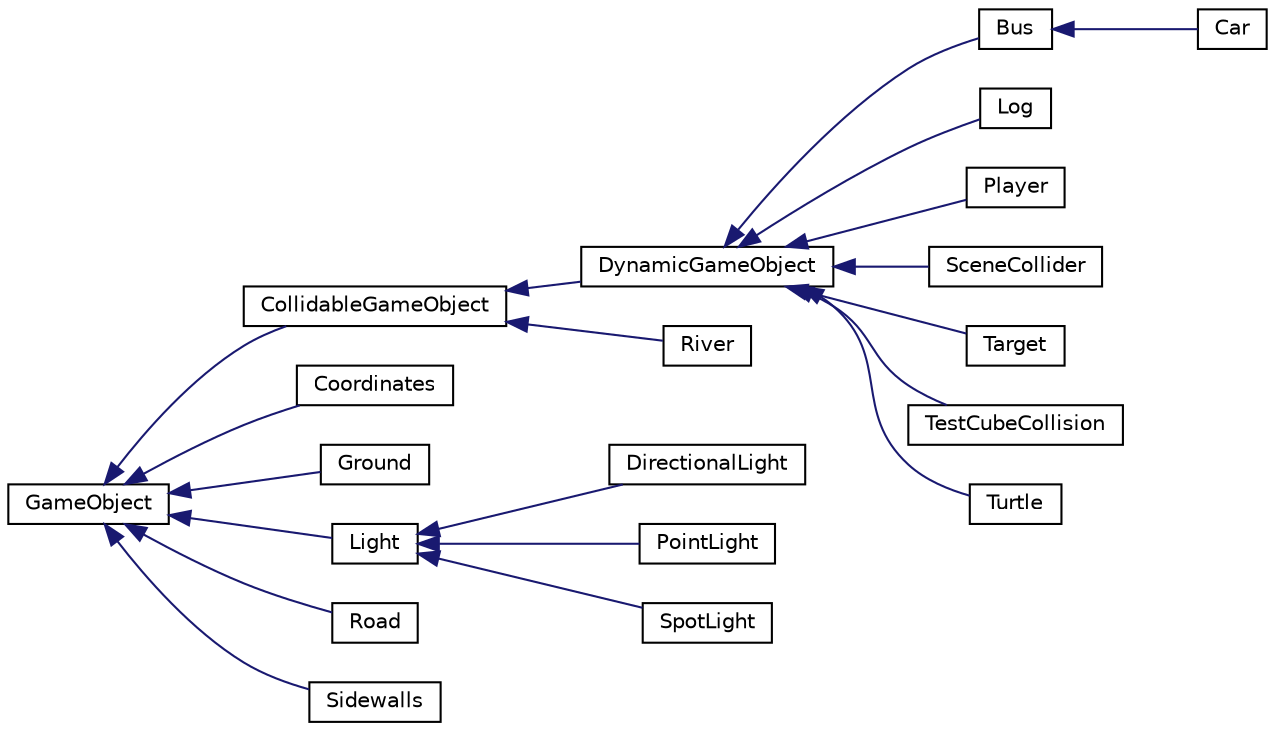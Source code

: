 digraph "Graphical Class Hierarchy"
{
  edge [fontname="Helvetica",fontsize="10",labelfontname="Helvetica",labelfontsize="10"];
  node [fontname="Helvetica",fontsize="10",shape=record];
  rankdir="LR";
  Node0 [label="GameObject",height=0.2,width=0.4,color="black", fillcolor="white", style="filled",URL="$class_game_object.html"];
  Node0 -> Node1 [dir="back",color="midnightblue",fontsize="10",style="solid",fontname="Helvetica"];
  Node1 [label="CollidableGameObject",height=0.2,width=0.4,color="black", fillcolor="white", style="filled",URL="$class_collidable_game_object.html"];
  Node1 -> Node2 [dir="back",color="midnightblue",fontsize="10",style="solid",fontname="Helvetica"];
  Node2 [label="DynamicGameObject",height=0.2,width=0.4,color="black", fillcolor="white", style="filled",URL="$class_dynamic_game_object.html"];
  Node2 -> Node3 [dir="back",color="midnightblue",fontsize="10",style="solid",fontname="Helvetica"];
  Node3 [label="Bus",height=0.2,width=0.4,color="black", fillcolor="white", style="filled",URL="$class_bus.html"];
  Node3 -> Node4 [dir="back",color="midnightblue",fontsize="10",style="solid",fontname="Helvetica"];
  Node4 [label="Car",height=0.2,width=0.4,color="black", fillcolor="white", style="filled",URL="$class_car.html"];
  Node2 -> Node5 [dir="back",color="midnightblue",fontsize="10",style="solid",fontname="Helvetica"];
  Node5 [label="Log",height=0.2,width=0.4,color="black", fillcolor="white", style="filled",URL="$class_log.html"];
  Node2 -> Node6 [dir="back",color="midnightblue",fontsize="10",style="solid",fontname="Helvetica"];
  Node6 [label="Player",height=0.2,width=0.4,color="black", fillcolor="white", style="filled",URL="$class_player.html"];
  Node2 -> Node7 [dir="back",color="midnightblue",fontsize="10",style="solid",fontname="Helvetica"];
  Node7 [label="SceneCollider",height=0.2,width=0.4,color="black", fillcolor="white", style="filled",URL="$class_scene_collider.html"];
  Node2 -> Node8 [dir="back",color="midnightblue",fontsize="10",style="solid",fontname="Helvetica"];
  Node8 [label="Target",height=0.2,width=0.4,color="black", fillcolor="white", style="filled",URL="$class_target.html"];
  Node2 -> Node9 [dir="back",color="midnightblue",fontsize="10",style="solid",fontname="Helvetica"];
  Node9 [label="TestCubeCollision",height=0.2,width=0.4,color="black", fillcolor="white", style="filled",URL="$class_test_cube_collision.html"];
  Node2 -> Node10 [dir="back",color="midnightblue",fontsize="10",style="solid",fontname="Helvetica"];
  Node10 [label="Turtle",height=0.2,width=0.4,color="black", fillcolor="white", style="filled",URL="$class_turtle.html"];
  Node1 -> Node11 [dir="back",color="midnightblue",fontsize="10",style="solid",fontname="Helvetica"];
  Node11 [label="River",height=0.2,width=0.4,color="black", fillcolor="white", style="filled",URL="$class_river.html"];
  Node0 -> Node12 [dir="back",color="midnightblue",fontsize="10",style="solid",fontname="Helvetica"];
  Node12 [label="Coordinates",height=0.2,width=0.4,color="black", fillcolor="white", style="filled",URL="$class_coordinates.html"];
  Node0 -> Node13 [dir="back",color="midnightblue",fontsize="10",style="solid",fontname="Helvetica"];
  Node13 [label="Ground",height=0.2,width=0.4,color="black", fillcolor="white", style="filled",URL="$class_ground.html"];
  Node0 -> Node14 [dir="back",color="midnightblue",fontsize="10",style="solid",fontname="Helvetica"];
  Node14 [label="Light",height=0.2,width=0.4,color="black", fillcolor="white", style="filled",URL="$class_light.html"];
  Node14 -> Node15 [dir="back",color="midnightblue",fontsize="10",style="solid",fontname="Helvetica"];
  Node15 [label="DirectionalLight",height=0.2,width=0.4,color="black", fillcolor="white", style="filled",URL="$class_directional_light.html"];
  Node14 -> Node16 [dir="back",color="midnightblue",fontsize="10",style="solid",fontname="Helvetica"];
  Node16 [label="PointLight",height=0.2,width=0.4,color="black", fillcolor="white", style="filled",URL="$class_point_light.html"];
  Node14 -> Node17 [dir="back",color="midnightblue",fontsize="10",style="solid",fontname="Helvetica"];
  Node17 [label="SpotLight",height=0.2,width=0.4,color="black", fillcolor="white", style="filled",URL="$class_spot_light.html"];
  Node0 -> Node18 [dir="back",color="midnightblue",fontsize="10",style="solid",fontname="Helvetica"];
  Node18 [label="Road",height=0.2,width=0.4,color="black", fillcolor="white", style="filled",URL="$class_road.html"];
  Node0 -> Node19 [dir="back",color="midnightblue",fontsize="10",style="solid",fontname="Helvetica"];
  Node19 [label="Sidewalls",height=0.2,width=0.4,color="black", fillcolor="white", style="filled",URL="$class_sidewalls.html"];
}
